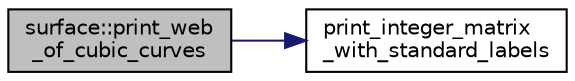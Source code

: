 digraph "surface::print_web_of_cubic_curves"
{
  edge [fontname="Helvetica",fontsize="10",labelfontname="Helvetica",labelfontsize="10"];
  node [fontname="Helvetica",fontsize="10",shape=record];
  rankdir="LR";
  Node4894 [label="surface::print_web\l_of_cubic_curves",height=0.2,width=0.4,color="black", fillcolor="grey75", style="filled", fontcolor="black"];
  Node4894 -> Node4895 [color="midnightblue",fontsize="10",style="solid",fontname="Helvetica"];
  Node4895 [label="print_integer_matrix\l_with_standard_labels",height=0.2,width=0.4,color="black", fillcolor="white", style="filled",URL="$d5/db4/io__and__os_8h.html#ad39c343d865ff89a5aad3c689280ad09"];
}
